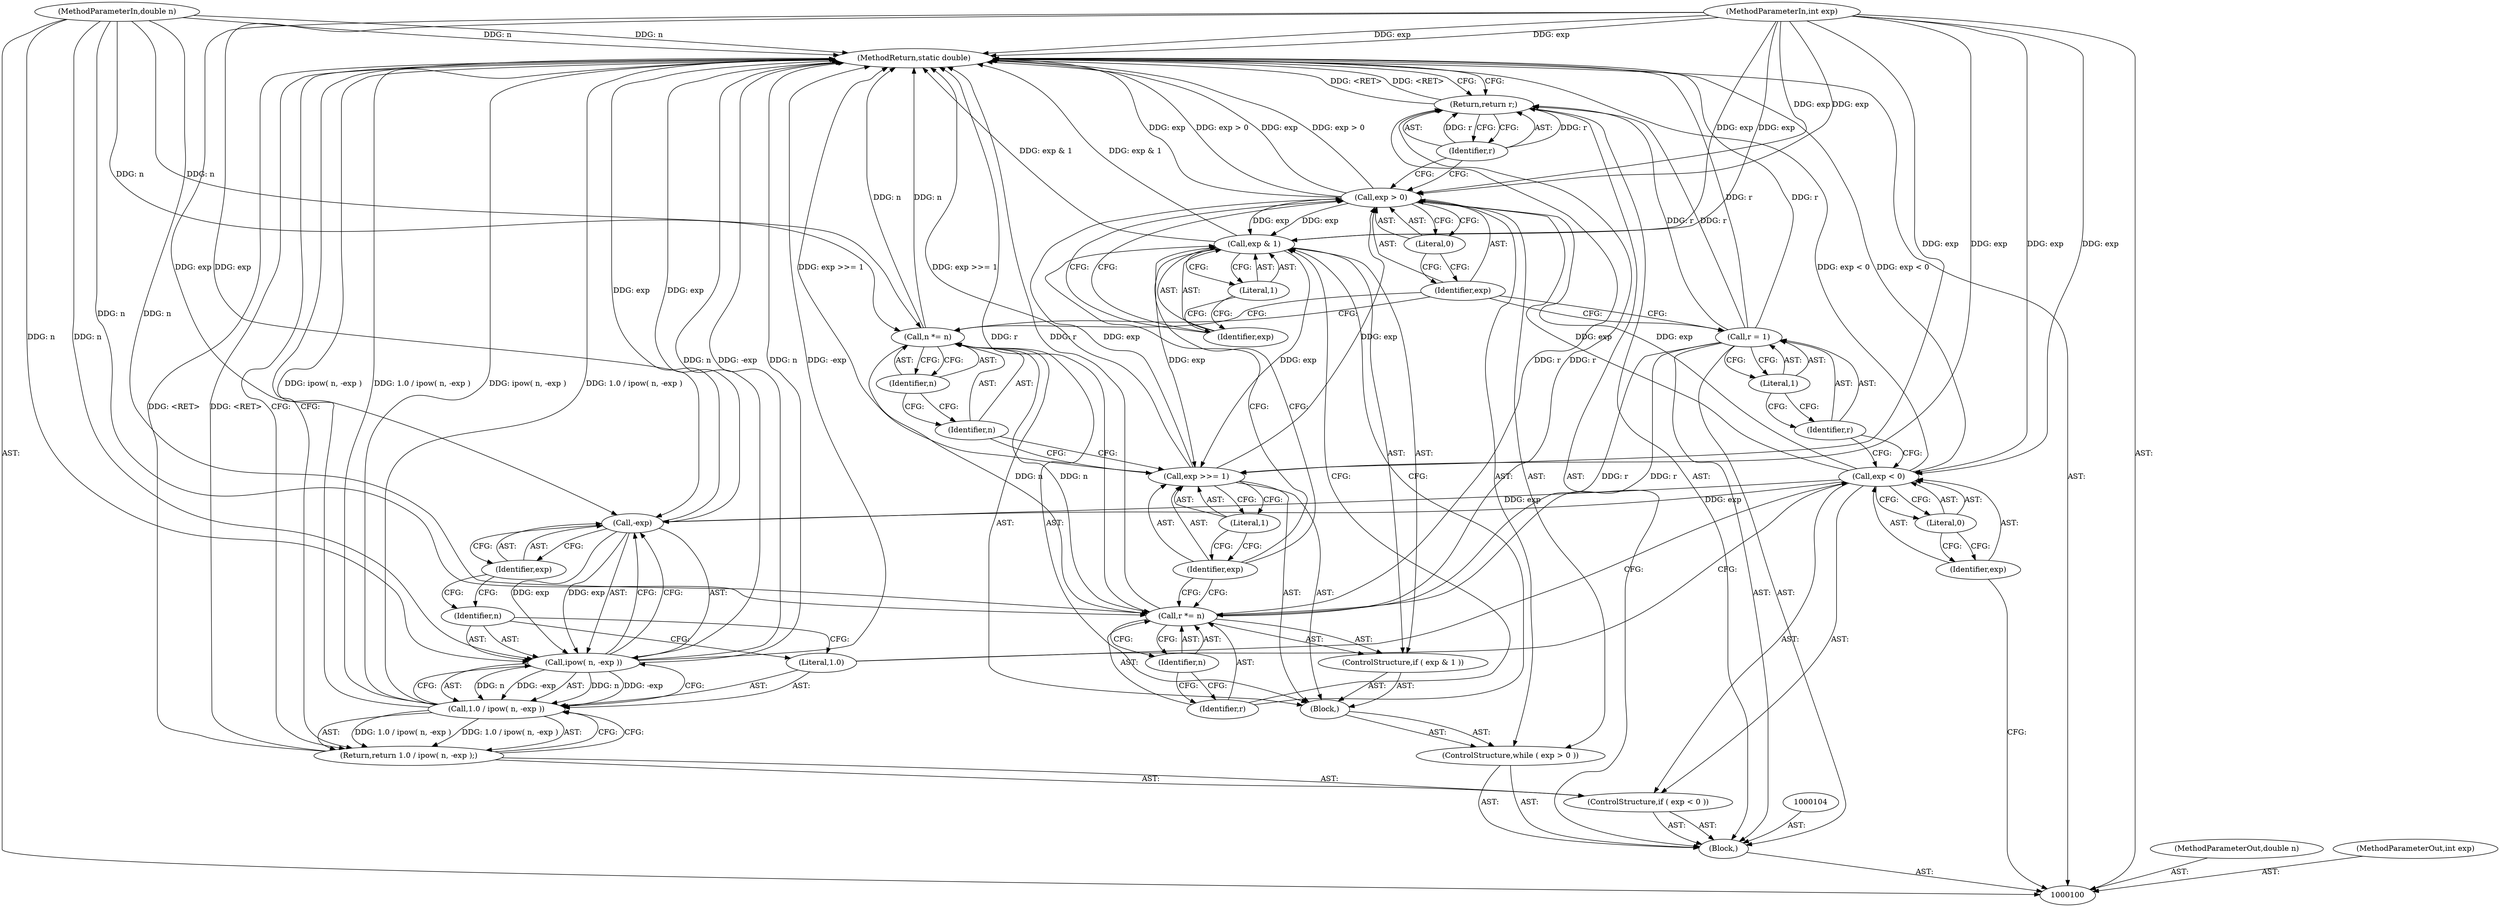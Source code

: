 digraph "1_iperf_91f2fa59e8ed80dfbf400add0164ee0e508e412a_34" {
"1000139" [label="(MethodReturn,static double)"];
"1000101" [label="(MethodParameterIn,double n)"];
"1000184" [label="(MethodParameterOut,double n)"];
"1000102" [label="(MethodParameterIn,int exp)"];
"1000185" [label="(MethodParameterOut,int exp)"];
"1000128" [label="(Call,r *= n)"];
"1000129" [label="(Identifier,r)"];
"1000130" [label="(Identifier,n)"];
"1000133" [label="(Literal,1)"];
"1000131" [label="(Call,exp >>= 1)"];
"1000132" [label="(Identifier,exp)"];
"1000134" [label="(Call,n *= n)"];
"1000135" [label="(Identifier,n)"];
"1000136" [label="(Identifier,n)"];
"1000137" [label="(Return,return r;)"];
"1000138" [label="(Identifier,r)"];
"1000103" [label="(Block,)"];
"1000105" [label="(ControlStructure,if ( exp < 0 ))"];
"1000108" [label="(Literal,0)"];
"1000106" [label="(Call,exp < 0)"];
"1000107" [label="(Identifier,exp)"];
"1000112" [label="(Call,ipow( n, -exp ))"];
"1000109" [label="(Return,return 1.0 / ipow( n, -exp );)"];
"1000113" [label="(Identifier,n)"];
"1000114" [label="(Call,-exp)"];
"1000115" [label="(Identifier,exp)"];
"1000110" [label="(Call,1.0 / ipow( n, -exp ))"];
"1000111" [label="(Literal,1.0)"];
"1000116" [label="(Call,r = 1)"];
"1000117" [label="(Identifier,r)"];
"1000118" [label="(Literal,1)"];
"1000119" [label="(ControlStructure,while ( exp > 0 ))"];
"1000122" [label="(Literal,0)"];
"1000123" [label="(Block,)"];
"1000120" [label="(Call,exp > 0)"];
"1000121" [label="(Identifier,exp)"];
"1000127" [label="(Literal,1)"];
"1000124" [label="(ControlStructure,if ( exp & 1 ))"];
"1000125" [label="(Call,exp & 1)"];
"1000126" [label="(Identifier,exp)"];
"1000139" -> "1000100"  [label="AST: "];
"1000139" -> "1000109"  [label="CFG: "];
"1000139" -> "1000137"  [label="CFG: "];
"1000116" -> "1000139"  [label="DDG: r"];
"1000125" -> "1000139"  [label="DDG: exp & 1"];
"1000112" -> "1000139"  [label="DDG: -exp"];
"1000112" -> "1000139"  [label="DDG: n"];
"1000134" -> "1000139"  [label="DDG: n"];
"1000106" -> "1000139"  [label="DDG: exp < 0"];
"1000131" -> "1000139"  [label="DDG: exp >>= 1"];
"1000128" -> "1000139"  [label="DDG: r"];
"1000114" -> "1000139"  [label="DDG: exp"];
"1000120" -> "1000139"  [label="DDG: exp"];
"1000120" -> "1000139"  [label="DDG: exp > 0"];
"1000102" -> "1000139"  [label="DDG: exp"];
"1000110" -> "1000139"  [label="DDG: ipow( n, -exp )"];
"1000110" -> "1000139"  [label="DDG: 1.0 / ipow( n, -exp )"];
"1000101" -> "1000139"  [label="DDG: n"];
"1000137" -> "1000139"  [label="DDG: <RET>"];
"1000109" -> "1000139"  [label="DDG: <RET>"];
"1000101" -> "1000100"  [label="AST: "];
"1000101" -> "1000139"  [label="DDG: n"];
"1000101" -> "1000112"  [label="DDG: n"];
"1000101" -> "1000128"  [label="DDG: n"];
"1000101" -> "1000134"  [label="DDG: n"];
"1000184" -> "1000100"  [label="AST: "];
"1000102" -> "1000100"  [label="AST: "];
"1000102" -> "1000139"  [label="DDG: exp"];
"1000102" -> "1000106"  [label="DDG: exp"];
"1000102" -> "1000114"  [label="DDG: exp"];
"1000102" -> "1000120"  [label="DDG: exp"];
"1000102" -> "1000125"  [label="DDG: exp"];
"1000102" -> "1000131"  [label="DDG: exp"];
"1000185" -> "1000100"  [label="AST: "];
"1000128" -> "1000124"  [label="AST: "];
"1000128" -> "1000130"  [label="CFG: "];
"1000129" -> "1000128"  [label="AST: "];
"1000130" -> "1000128"  [label="AST: "];
"1000132" -> "1000128"  [label="CFG: "];
"1000128" -> "1000139"  [label="DDG: r"];
"1000134" -> "1000128"  [label="DDG: n"];
"1000101" -> "1000128"  [label="DDG: n"];
"1000116" -> "1000128"  [label="DDG: r"];
"1000128" -> "1000137"  [label="DDG: r"];
"1000129" -> "1000128"  [label="AST: "];
"1000129" -> "1000125"  [label="CFG: "];
"1000130" -> "1000129"  [label="CFG: "];
"1000130" -> "1000128"  [label="AST: "];
"1000130" -> "1000129"  [label="CFG: "];
"1000128" -> "1000130"  [label="CFG: "];
"1000133" -> "1000131"  [label="AST: "];
"1000133" -> "1000132"  [label="CFG: "];
"1000131" -> "1000133"  [label="CFG: "];
"1000131" -> "1000123"  [label="AST: "];
"1000131" -> "1000133"  [label="CFG: "];
"1000132" -> "1000131"  [label="AST: "];
"1000133" -> "1000131"  [label="AST: "];
"1000135" -> "1000131"  [label="CFG: "];
"1000131" -> "1000139"  [label="DDG: exp >>= 1"];
"1000131" -> "1000120"  [label="DDG: exp"];
"1000125" -> "1000131"  [label="DDG: exp"];
"1000102" -> "1000131"  [label="DDG: exp"];
"1000132" -> "1000131"  [label="AST: "];
"1000132" -> "1000128"  [label="CFG: "];
"1000132" -> "1000125"  [label="CFG: "];
"1000133" -> "1000132"  [label="CFG: "];
"1000134" -> "1000123"  [label="AST: "];
"1000134" -> "1000136"  [label="CFG: "];
"1000135" -> "1000134"  [label="AST: "];
"1000136" -> "1000134"  [label="AST: "];
"1000121" -> "1000134"  [label="CFG: "];
"1000134" -> "1000139"  [label="DDG: n"];
"1000134" -> "1000128"  [label="DDG: n"];
"1000101" -> "1000134"  [label="DDG: n"];
"1000135" -> "1000134"  [label="AST: "];
"1000135" -> "1000131"  [label="CFG: "];
"1000136" -> "1000135"  [label="CFG: "];
"1000136" -> "1000134"  [label="AST: "];
"1000136" -> "1000135"  [label="CFG: "];
"1000134" -> "1000136"  [label="CFG: "];
"1000137" -> "1000103"  [label="AST: "];
"1000137" -> "1000138"  [label="CFG: "];
"1000138" -> "1000137"  [label="AST: "];
"1000139" -> "1000137"  [label="CFG: "];
"1000137" -> "1000139"  [label="DDG: <RET>"];
"1000138" -> "1000137"  [label="DDG: r"];
"1000116" -> "1000137"  [label="DDG: r"];
"1000128" -> "1000137"  [label="DDG: r"];
"1000138" -> "1000137"  [label="AST: "];
"1000138" -> "1000120"  [label="CFG: "];
"1000137" -> "1000138"  [label="CFG: "];
"1000138" -> "1000137"  [label="DDG: r"];
"1000103" -> "1000100"  [label="AST: "];
"1000104" -> "1000103"  [label="AST: "];
"1000105" -> "1000103"  [label="AST: "];
"1000116" -> "1000103"  [label="AST: "];
"1000119" -> "1000103"  [label="AST: "];
"1000137" -> "1000103"  [label="AST: "];
"1000105" -> "1000103"  [label="AST: "];
"1000106" -> "1000105"  [label="AST: "];
"1000109" -> "1000105"  [label="AST: "];
"1000108" -> "1000106"  [label="AST: "];
"1000108" -> "1000107"  [label="CFG: "];
"1000106" -> "1000108"  [label="CFG: "];
"1000106" -> "1000105"  [label="AST: "];
"1000106" -> "1000108"  [label="CFG: "];
"1000107" -> "1000106"  [label="AST: "];
"1000108" -> "1000106"  [label="AST: "];
"1000111" -> "1000106"  [label="CFG: "];
"1000117" -> "1000106"  [label="CFG: "];
"1000106" -> "1000139"  [label="DDG: exp < 0"];
"1000102" -> "1000106"  [label="DDG: exp"];
"1000106" -> "1000114"  [label="DDG: exp"];
"1000106" -> "1000120"  [label="DDG: exp"];
"1000107" -> "1000106"  [label="AST: "];
"1000107" -> "1000100"  [label="CFG: "];
"1000108" -> "1000107"  [label="CFG: "];
"1000112" -> "1000110"  [label="AST: "];
"1000112" -> "1000114"  [label="CFG: "];
"1000113" -> "1000112"  [label="AST: "];
"1000114" -> "1000112"  [label="AST: "];
"1000110" -> "1000112"  [label="CFG: "];
"1000112" -> "1000139"  [label="DDG: -exp"];
"1000112" -> "1000139"  [label="DDG: n"];
"1000112" -> "1000110"  [label="DDG: n"];
"1000112" -> "1000110"  [label="DDG: -exp"];
"1000101" -> "1000112"  [label="DDG: n"];
"1000114" -> "1000112"  [label="DDG: exp"];
"1000109" -> "1000105"  [label="AST: "];
"1000109" -> "1000110"  [label="CFG: "];
"1000110" -> "1000109"  [label="AST: "];
"1000139" -> "1000109"  [label="CFG: "];
"1000109" -> "1000139"  [label="DDG: <RET>"];
"1000110" -> "1000109"  [label="DDG: 1.0 / ipow( n, -exp )"];
"1000113" -> "1000112"  [label="AST: "];
"1000113" -> "1000111"  [label="CFG: "];
"1000115" -> "1000113"  [label="CFG: "];
"1000114" -> "1000112"  [label="AST: "];
"1000114" -> "1000115"  [label="CFG: "];
"1000115" -> "1000114"  [label="AST: "];
"1000112" -> "1000114"  [label="CFG: "];
"1000114" -> "1000139"  [label="DDG: exp"];
"1000114" -> "1000112"  [label="DDG: exp"];
"1000106" -> "1000114"  [label="DDG: exp"];
"1000102" -> "1000114"  [label="DDG: exp"];
"1000115" -> "1000114"  [label="AST: "];
"1000115" -> "1000113"  [label="CFG: "];
"1000114" -> "1000115"  [label="CFG: "];
"1000110" -> "1000109"  [label="AST: "];
"1000110" -> "1000112"  [label="CFG: "];
"1000111" -> "1000110"  [label="AST: "];
"1000112" -> "1000110"  [label="AST: "];
"1000109" -> "1000110"  [label="CFG: "];
"1000110" -> "1000139"  [label="DDG: ipow( n, -exp )"];
"1000110" -> "1000139"  [label="DDG: 1.0 / ipow( n, -exp )"];
"1000110" -> "1000109"  [label="DDG: 1.0 / ipow( n, -exp )"];
"1000112" -> "1000110"  [label="DDG: n"];
"1000112" -> "1000110"  [label="DDG: -exp"];
"1000111" -> "1000110"  [label="AST: "];
"1000111" -> "1000106"  [label="CFG: "];
"1000113" -> "1000111"  [label="CFG: "];
"1000116" -> "1000103"  [label="AST: "];
"1000116" -> "1000118"  [label="CFG: "];
"1000117" -> "1000116"  [label="AST: "];
"1000118" -> "1000116"  [label="AST: "];
"1000121" -> "1000116"  [label="CFG: "];
"1000116" -> "1000139"  [label="DDG: r"];
"1000116" -> "1000128"  [label="DDG: r"];
"1000116" -> "1000137"  [label="DDG: r"];
"1000117" -> "1000116"  [label="AST: "];
"1000117" -> "1000106"  [label="CFG: "];
"1000118" -> "1000117"  [label="CFG: "];
"1000118" -> "1000116"  [label="AST: "];
"1000118" -> "1000117"  [label="CFG: "];
"1000116" -> "1000118"  [label="CFG: "];
"1000119" -> "1000103"  [label="AST: "];
"1000120" -> "1000119"  [label="AST: "];
"1000123" -> "1000119"  [label="AST: "];
"1000122" -> "1000120"  [label="AST: "];
"1000122" -> "1000121"  [label="CFG: "];
"1000120" -> "1000122"  [label="CFG: "];
"1000123" -> "1000119"  [label="AST: "];
"1000124" -> "1000123"  [label="AST: "];
"1000131" -> "1000123"  [label="AST: "];
"1000134" -> "1000123"  [label="AST: "];
"1000120" -> "1000119"  [label="AST: "];
"1000120" -> "1000122"  [label="CFG: "];
"1000121" -> "1000120"  [label="AST: "];
"1000122" -> "1000120"  [label="AST: "];
"1000126" -> "1000120"  [label="CFG: "];
"1000138" -> "1000120"  [label="CFG: "];
"1000120" -> "1000139"  [label="DDG: exp"];
"1000120" -> "1000139"  [label="DDG: exp > 0"];
"1000106" -> "1000120"  [label="DDG: exp"];
"1000131" -> "1000120"  [label="DDG: exp"];
"1000102" -> "1000120"  [label="DDG: exp"];
"1000120" -> "1000125"  [label="DDG: exp"];
"1000121" -> "1000120"  [label="AST: "];
"1000121" -> "1000134"  [label="CFG: "];
"1000121" -> "1000116"  [label="CFG: "];
"1000122" -> "1000121"  [label="CFG: "];
"1000127" -> "1000125"  [label="AST: "];
"1000127" -> "1000126"  [label="CFG: "];
"1000125" -> "1000127"  [label="CFG: "];
"1000124" -> "1000123"  [label="AST: "];
"1000125" -> "1000124"  [label="AST: "];
"1000128" -> "1000124"  [label="AST: "];
"1000125" -> "1000124"  [label="AST: "];
"1000125" -> "1000127"  [label="CFG: "];
"1000126" -> "1000125"  [label="AST: "];
"1000127" -> "1000125"  [label="AST: "];
"1000129" -> "1000125"  [label="CFG: "];
"1000132" -> "1000125"  [label="CFG: "];
"1000125" -> "1000139"  [label="DDG: exp & 1"];
"1000120" -> "1000125"  [label="DDG: exp"];
"1000102" -> "1000125"  [label="DDG: exp"];
"1000125" -> "1000131"  [label="DDG: exp"];
"1000126" -> "1000125"  [label="AST: "];
"1000126" -> "1000120"  [label="CFG: "];
"1000127" -> "1000126"  [label="CFG: "];
}
